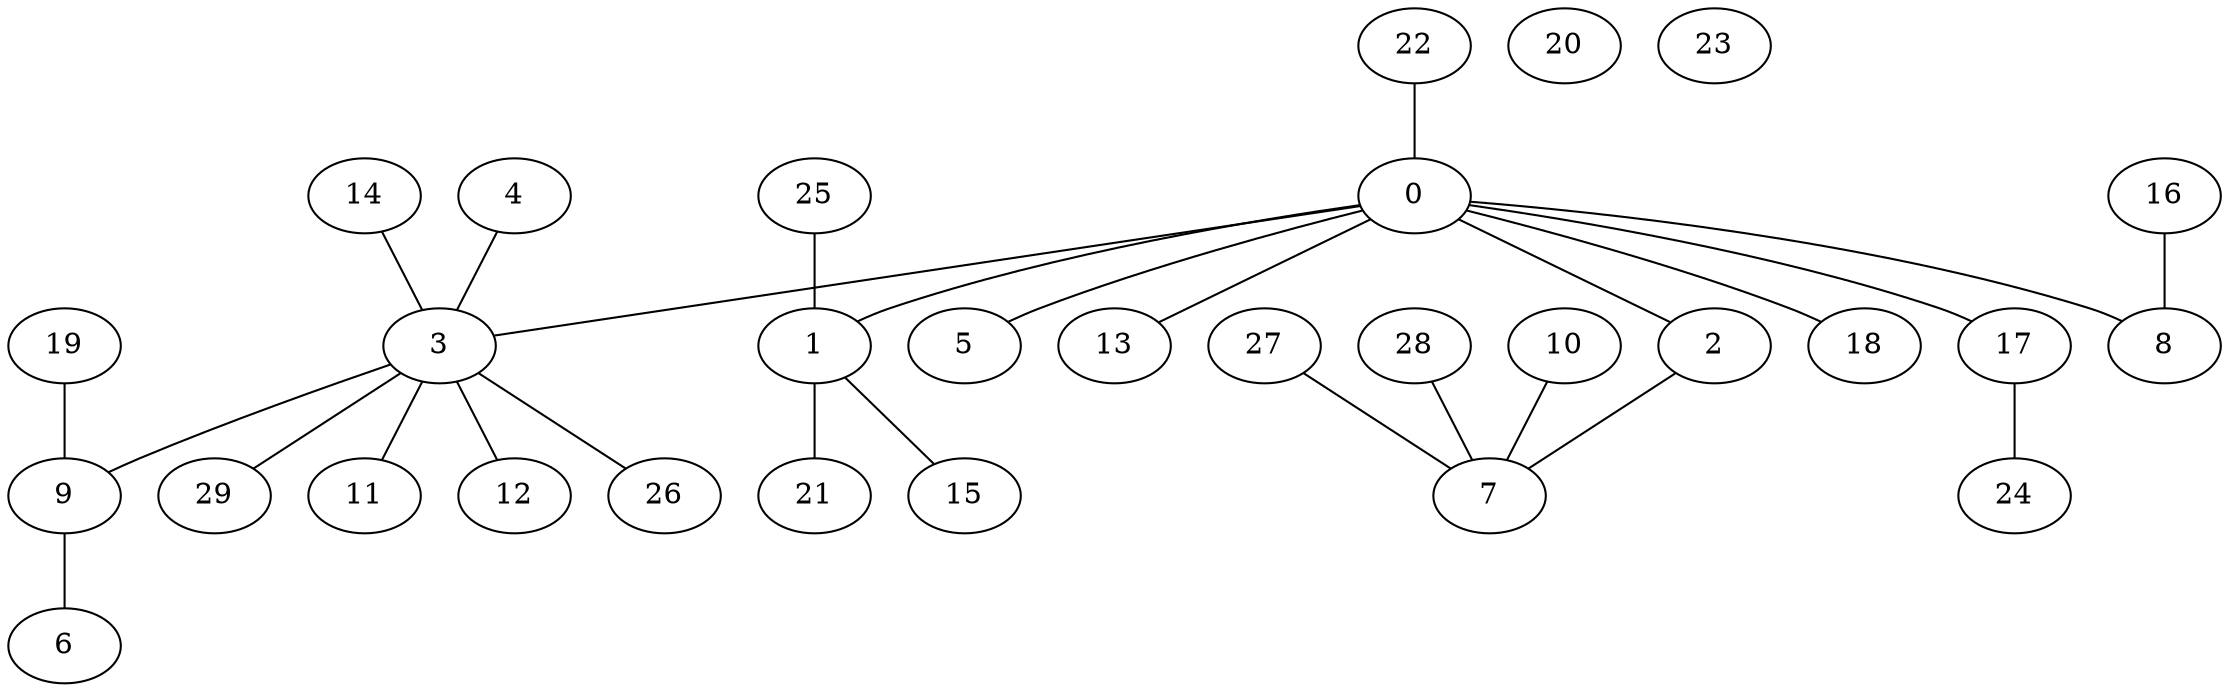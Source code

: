 graph G {
  3;
  0;
  1;
  2;
  4;
  5;
  7;
  8;
  9;
  6;
  10;
  11;
  12;
  13;
  14;
  15;
  16;
  17;
  18;
  19;
  21;
  22;
  24;
  25;
  26;
  27;
  28;
  29;
  20;
  23;
   0 -- 3;
   0 -- 1;
   0 -- 2;
   4 -- 3;
   0 -- 5;
   2 -- 7;
   0 -- 8;
   3 -- 9;
   9 -- 6;
   10 -- 7;
   3 -- 11;
   3 -- 12;
   0 -- 13;
   14 -- 3;
   1 -- 15;
   16 -- 8;
   0 -- 17;
   0 -- 18;
   19 -- 9;
   1 -- 21;
   22 -- 0;
   17 -- 24;
   25 -- 1;
   3 -- 26;
   27 -- 7;
   28 -- 7;
   3 -- 29;
}
